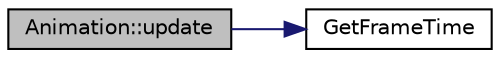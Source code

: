 digraph "Animation::update"
{
 // LATEX_PDF_SIZE
  edge [fontname="Helvetica",fontsize="10",labelfontname="Helvetica",labelfontsize="10"];
  node [fontname="Helvetica",fontsize="10",shape=record];
  rankdir="LR";
  Node1 [label="Animation::update",height=0.2,width=0.4,color="black", fillcolor="grey75", style="filled", fontcolor="black",tooltip=" "];
  Node1 -> Node2 [color="midnightblue",fontsize="10",style="solid",fontname="Helvetica"];
  Node2 [label="GetFrameTime",height=0.2,width=0.4,color="black", fillcolor="white", style="filled",URL="$raylib_8h.html#a5e8918fbad9c5d1baf78cf96d971ce58",tooltip=" "];
}
